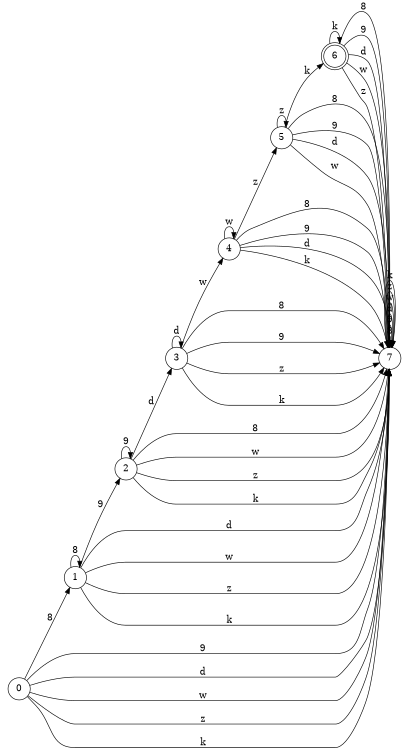 digraph palermo_ustica {
__start0 [label="" shape="none"];

rankdir=LR;
size="8,5";

s0 [style="filled", color="black", fillcolor="white" shape="circle", label="0"];
s1 [style="filled", color="black", fillcolor="white" shape="circle", label="1"];
s2 [style="filled", color="black", fillcolor="white" shape="circle", label="2"];
s3 [style="filled", color="black", fillcolor="white" shape="circle", label="3"];
s4 [style="filled", color="black", fillcolor="white" shape="circle", label="4"];
s5 [style="filled", color="black", fillcolor="white" shape="circle", label="5"];
s6 [style="rounded,filled", color="black", fillcolor="white" shape="doublecircle", label="6"];
s7 [style="filled", color="black", fillcolor="white" shape="circle", label="7"];
s0 -> s1 [label="8"];
s0 -> s7 [label="9"];
s0 -> s7 [label="d"];
s0 -> s7 [label="w"];
s0 -> s7 [label="z"];
s0 -> s7 [label="k"];
s1 -> s1 [label="8"];
s1 -> s2 [label="9"];
s1 -> s7 [label="d"];
s1 -> s7 [label="w"];
s1 -> s7 [label="z"];
s1 -> s7 [label="k"];
s2 -> s7 [label="8"];
s2 -> s2 [label="9"];
s2 -> s3 [label="d"];
s2 -> s7 [label="w"];
s2 -> s7 [label="z"];
s2 -> s7 [label="k"];
s3 -> s7 [label="8"];
s3 -> s7 [label="9"];
s3 -> s3 [label="d"];
s3 -> s4 [label="w"];
s3 -> s7 [label="z"];
s3 -> s7 [label="k"];
s4 -> s7 [label="8"];
s4 -> s7 [label="9"];
s4 -> s7 [label="d"];
s4 -> s4 [label="w"];
s4 -> s5 [label="z"];
s4 -> s7 [label="k"];
s5 -> s7 [label="8"];
s5 -> s7 [label="9"];
s5 -> s7 [label="d"];
s5 -> s7 [label="w"];
s5 -> s5 [label="z"];
s5 -> s6 [label="k"];
s6 -> s7 [label="8"];
s6 -> s7 [label="9"];
s6 -> s7 [label="d"];
s6 -> s7 [label="w"];
s6 -> s7 [label="z"];
s6 -> s6 [label="k"];
s7 -> s7 [label="8"];
s7 -> s7 [label="9"];
s7 -> s7 [label="d"];
s7 -> s7 [label="w"];
s7 -> s7 [label="z"];
s7 -> s7 [label="k"];

}